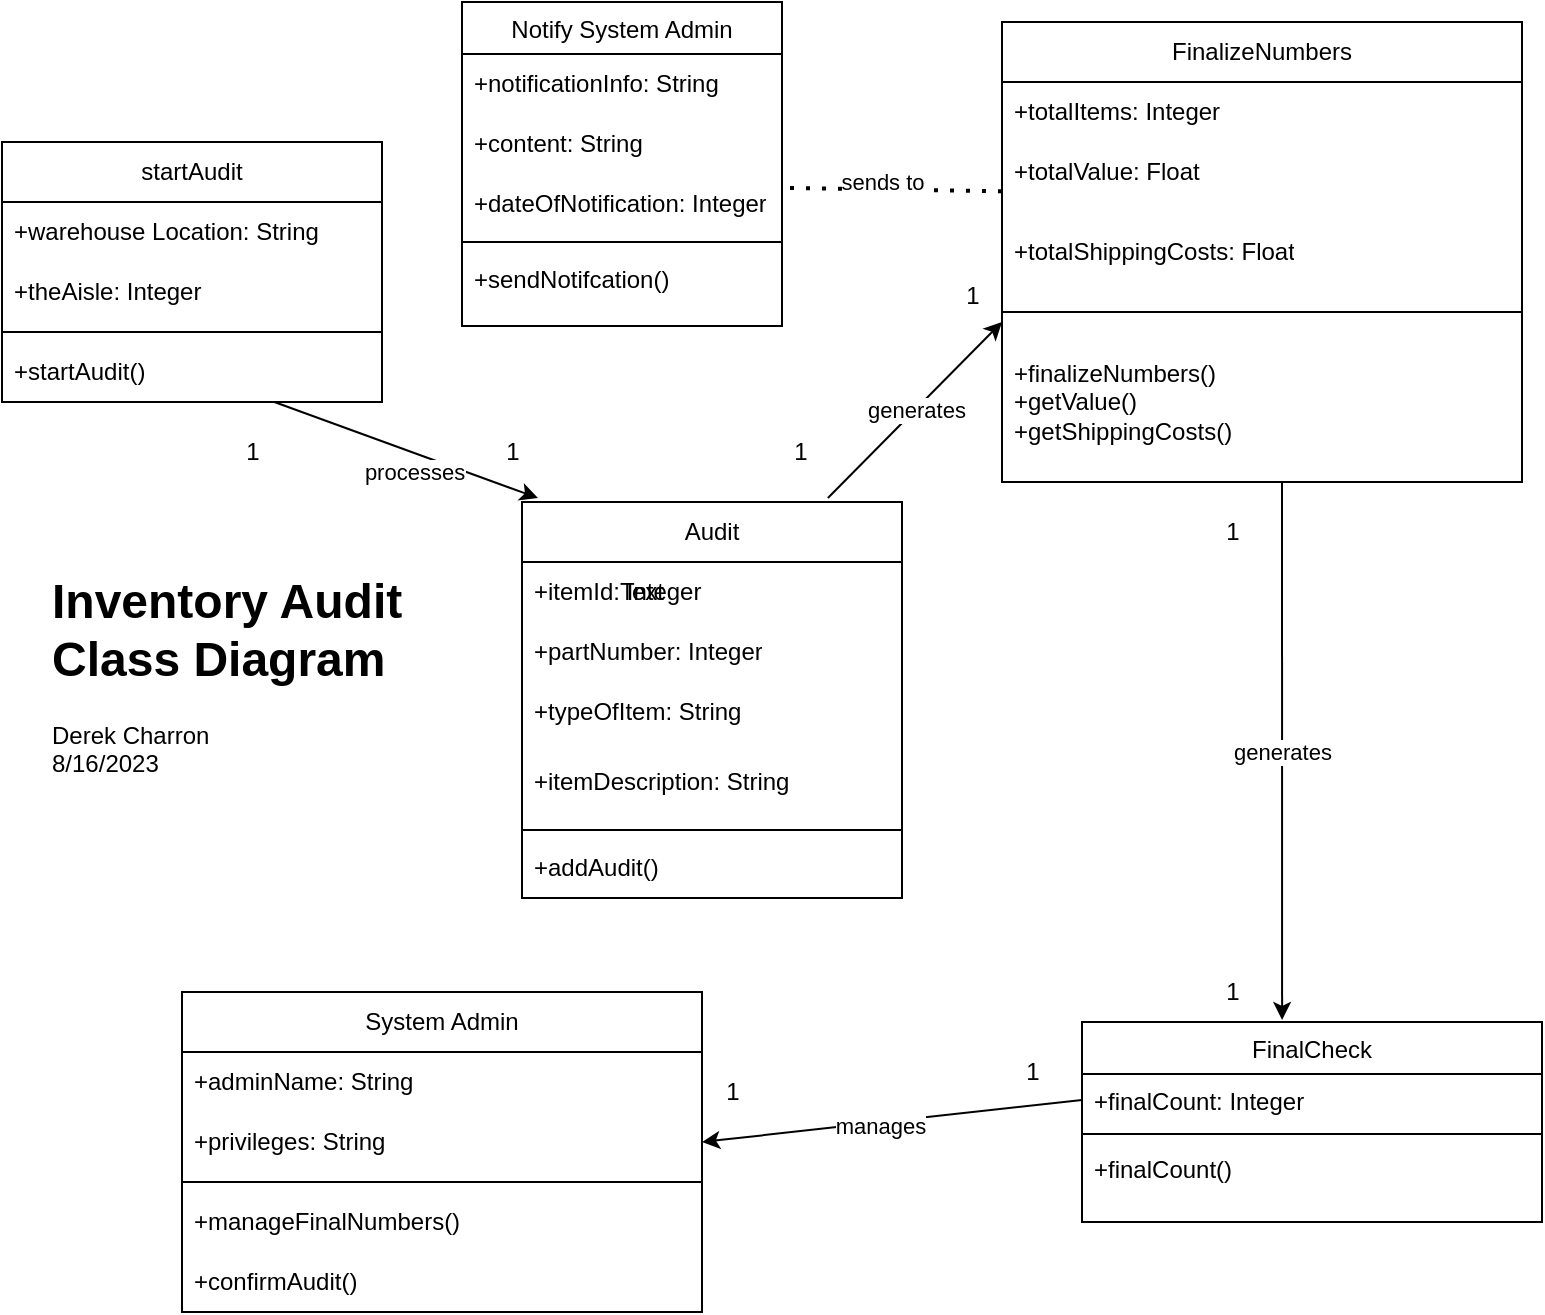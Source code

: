 <mxfile version="21.6.8" type="device">
  <diagram id="C5RBs43oDa-KdzZeNtuy" name="Page-1">
    <mxGraphModel dx="712" dy="748" grid="1" gridSize="10" guides="1" tooltips="1" connect="1" arrows="1" fold="1" page="1" pageScale="1" pageWidth="827" pageHeight="1169" math="0" shadow="0">
      <root>
        <mxCell id="WIyWlLk6GJQsqaUBKTNV-0" />
        <mxCell id="WIyWlLk6GJQsqaUBKTNV-1" parent="WIyWlLk6GJQsqaUBKTNV-0" />
        <mxCell id="zkfFHV4jXpPFQw0GAbJ--6" value="FinalCheck" style="swimlane;fontStyle=0;align=center;verticalAlign=top;childLayout=stackLayout;horizontal=1;startSize=26;horizontalStack=0;resizeParent=1;resizeLast=0;collapsible=1;marginBottom=0;rounded=0;shadow=0;strokeWidth=1;" parent="WIyWlLk6GJQsqaUBKTNV-1" vertex="1">
          <mxGeometry x="540" y="520" width="230" height="100" as="geometry">
            <mxRectangle x="130" y="380" width="160" height="26" as="alternateBounds" />
          </mxGeometry>
        </mxCell>
        <mxCell id="zkfFHV4jXpPFQw0GAbJ--7" value="+finalCount: Integer" style="text;align=left;verticalAlign=top;spacingLeft=4;spacingRight=4;overflow=hidden;rotatable=0;points=[[0,0.5],[1,0.5]];portConstraint=eastwest;" parent="zkfFHV4jXpPFQw0GAbJ--6" vertex="1">
          <mxGeometry y="26" width="230" height="26" as="geometry" />
        </mxCell>
        <mxCell id="zkfFHV4jXpPFQw0GAbJ--9" value="" style="line;html=1;strokeWidth=1;align=left;verticalAlign=middle;spacingTop=-1;spacingLeft=3;spacingRight=3;rotatable=0;labelPosition=right;points=[];portConstraint=eastwest;" parent="zkfFHV4jXpPFQw0GAbJ--6" vertex="1">
          <mxGeometry y="52" width="230" height="8" as="geometry" />
        </mxCell>
        <mxCell id="zkfFHV4jXpPFQw0GAbJ--11" value="+finalCount()" style="text;align=left;verticalAlign=top;spacingLeft=4;spacingRight=4;overflow=hidden;rotatable=0;points=[[0,0.5],[1,0.5]];portConstraint=eastwest;" parent="zkfFHV4jXpPFQw0GAbJ--6" vertex="1">
          <mxGeometry y="60" width="230" height="26" as="geometry" />
        </mxCell>
        <mxCell id="zkfFHV4jXpPFQw0GAbJ--13" value="Notify System Admin" style="swimlane;fontStyle=0;align=center;verticalAlign=top;childLayout=stackLayout;horizontal=1;startSize=26;horizontalStack=0;resizeParent=1;resizeLast=0;collapsible=1;marginBottom=0;rounded=0;shadow=0;strokeWidth=1;" parent="WIyWlLk6GJQsqaUBKTNV-1" vertex="1">
          <mxGeometry x="230" y="10" width="160" height="162" as="geometry">
            <mxRectangle x="340" y="380" width="170" height="26" as="alternateBounds" />
          </mxGeometry>
        </mxCell>
        <mxCell id="HP6U4_pWiqK05NF42Un7-58" value="+notificationInfo: String" style="text;strokeColor=none;fillColor=none;align=left;verticalAlign=middle;spacingLeft=4;spacingRight=4;overflow=hidden;points=[[0,0.5],[1,0.5]];portConstraint=eastwest;rotatable=0;whiteSpace=wrap;html=1;" vertex="1" parent="zkfFHV4jXpPFQw0GAbJ--13">
          <mxGeometry y="26" width="160" height="30" as="geometry" />
        </mxCell>
        <mxCell id="HP6U4_pWiqK05NF42Un7-59" value="+content: String" style="text;strokeColor=none;fillColor=none;align=left;verticalAlign=middle;spacingLeft=4;spacingRight=4;overflow=hidden;points=[[0,0.5],[1,0.5]];portConstraint=eastwest;rotatable=0;whiteSpace=wrap;html=1;" vertex="1" parent="zkfFHV4jXpPFQw0GAbJ--13">
          <mxGeometry y="56" width="160" height="30" as="geometry" />
        </mxCell>
        <mxCell id="HP6U4_pWiqK05NF42Un7-61" value="+dateOfNotification: Integer" style="text;strokeColor=none;fillColor=none;align=left;verticalAlign=middle;spacingLeft=4;spacingRight=4;overflow=hidden;points=[[0,0.5],[1,0.5]];portConstraint=eastwest;rotatable=0;whiteSpace=wrap;html=1;" vertex="1" parent="zkfFHV4jXpPFQw0GAbJ--13">
          <mxGeometry y="86" width="160" height="30" as="geometry" />
        </mxCell>
        <mxCell id="HP6U4_pWiqK05NF42Un7-63" value="" style="line;strokeWidth=1;fillColor=none;align=left;verticalAlign=middle;spacingTop=-1;spacingLeft=3;spacingRight=3;rotatable=0;labelPosition=right;points=[];portConstraint=eastwest;strokeColor=inherit;" vertex="1" parent="zkfFHV4jXpPFQw0GAbJ--13">
          <mxGeometry y="116" width="160" height="8" as="geometry" />
        </mxCell>
        <mxCell id="HP6U4_pWiqK05NF42Un7-62" value="+sendNotifcation()" style="text;strokeColor=none;fillColor=none;align=left;verticalAlign=middle;spacingLeft=4;spacingRight=4;overflow=hidden;points=[[0,0.5],[1,0.5]];portConstraint=eastwest;rotatable=0;whiteSpace=wrap;html=1;" vertex="1" parent="zkfFHV4jXpPFQw0GAbJ--13">
          <mxGeometry y="124" width="160" height="30" as="geometry" />
        </mxCell>
        <mxCell id="HP6U4_pWiqK05NF42Un7-2" value="Audit" style="swimlane;fontStyle=0;childLayout=stackLayout;horizontal=1;startSize=30;horizontalStack=0;resizeParent=1;resizeParentMax=0;resizeLast=0;collapsible=1;marginBottom=0;whiteSpace=wrap;html=1;" vertex="1" parent="WIyWlLk6GJQsqaUBKTNV-1">
          <mxGeometry x="260" y="260" width="190" height="198" as="geometry">
            <mxRectangle x="20" y="40" width="70" height="30" as="alternateBounds" />
          </mxGeometry>
        </mxCell>
        <mxCell id="HP6U4_pWiqK05NF42Un7-4" value="+itemId: Integer" style="text;strokeColor=none;fillColor=none;align=left;verticalAlign=middle;spacingLeft=4;spacingRight=4;overflow=hidden;points=[[0,0.5],[1,0.5]];portConstraint=eastwest;rotatable=0;whiteSpace=wrap;html=1;" vertex="1" parent="HP6U4_pWiqK05NF42Un7-2">
          <mxGeometry y="30" width="190" height="30" as="geometry" />
        </mxCell>
        <mxCell id="HP6U4_pWiqK05NF42Un7-5" value="+partNumber: Integer" style="text;strokeColor=none;fillColor=none;align=left;verticalAlign=middle;spacingLeft=4;spacingRight=4;overflow=hidden;points=[[0,0.5],[1,0.5]];portConstraint=eastwest;rotatable=0;whiteSpace=wrap;html=1;" vertex="1" parent="HP6U4_pWiqK05NF42Un7-2">
          <mxGeometry y="60" width="190" height="30" as="geometry" />
        </mxCell>
        <mxCell id="HP6U4_pWiqK05NF42Un7-12" value="+typeOfItem: String" style="text;strokeColor=none;fillColor=none;align=left;verticalAlign=middle;spacingLeft=4;spacingRight=4;overflow=hidden;points=[[0,0.5],[1,0.5]];portConstraint=eastwest;rotatable=0;whiteSpace=wrap;html=1;" vertex="1" parent="HP6U4_pWiqK05NF42Un7-2">
          <mxGeometry y="90" width="190" height="30" as="geometry" />
        </mxCell>
        <mxCell id="HP6U4_pWiqK05NF42Un7-15" value="+itemDescription: String" style="text;strokeColor=none;fillColor=none;align=left;verticalAlign=middle;spacingLeft=4;spacingRight=4;overflow=hidden;points=[[0,0.5],[1,0.5]];portConstraint=eastwest;rotatable=0;whiteSpace=wrap;html=1;" vertex="1" parent="HP6U4_pWiqK05NF42Un7-2">
          <mxGeometry y="120" width="190" height="40" as="geometry" />
        </mxCell>
        <mxCell id="HP6U4_pWiqK05NF42Un7-65" value="" style="line;strokeWidth=1;fillColor=none;align=left;verticalAlign=middle;spacingTop=-1;spacingLeft=3;spacingRight=3;rotatable=0;labelPosition=right;points=[];portConstraint=eastwest;strokeColor=inherit;" vertex="1" parent="HP6U4_pWiqK05NF42Un7-2">
          <mxGeometry y="160" width="190" height="8" as="geometry" />
        </mxCell>
        <mxCell id="HP6U4_pWiqK05NF42Un7-66" value="+addAudit()" style="text;strokeColor=none;fillColor=none;align=left;verticalAlign=middle;spacingLeft=4;spacingRight=4;overflow=hidden;points=[[0,0.5],[1,0.5]];portConstraint=eastwest;rotatable=0;whiteSpace=wrap;html=1;" vertex="1" parent="HP6U4_pWiqK05NF42Un7-2">
          <mxGeometry y="168" width="190" height="30" as="geometry" />
        </mxCell>
        <mxCell id="HP6U4_pWiqK05NF42Un7-22" value="startAudit" style="swimlane;fontStyle=0;childLayout=stackLayout;horizontal=1;startSize=30;horizontalStack=0;resizeParent=1;resizeParentMax=0;resizeLast=0;collapsible=1;marginBottom=0;whiteSpace=wrap;html=1;" vertex="1" parent="WIyWlLk6GJQsqaUBKTNV-1">
          <mxGeometry y="80" width="190" height="130" as="geometry" />
        </mxCell>
        <mxCell id="HP6U4_pWiqK05NF42Un7-23" value="+warehouse Location: String" style="text;strokeColor=none;fillColor=none;align=left;verticalAlign=middle;spacingLeft=4;spacingRight=4;overflow=hidden;points=[[0,0.5],[1,0.5]];portConstraint=eastwest;rotatable=0;whiteSpace=wrap;html=1;" vertex="1" parent="HP6U4_pWiqK05NF42Un7-22">
          <mxGeometry y="30" width="190" height="30" as="geometry" />
        </mxCell>
        <mxCell id="HP6U4_pWiqK05NF42Un7-25" value="+theAisle: Integer" style="text;strokeColor=none;fillColor=none;align=left;verticalAlign=middle;spacingLeft=4;spacingRight=4;overflow=hidden;points=[[0,0.5],[1,0.5]];portConstraint=eastwest;rotatable=0;whiteSpace=wrap;html=1;" vertex="1" parent="HP6U4_pWiqK05NF42Un7-22">
          <mxGeometry y="60" width="190" height="30" as="geometry" />
        </mxCell>
        <mxCell id="HP6U4_pWiqK05NF42Un7-47" value="" style="line;strokeWidth=1;fillColor=none;align=left;verticalAlign=middle;spacingTop=-1;spacingLeft=3;spacingRight=3;rotatable=0;labelPosition=right;points=[];portConstraint=eastwest;strokeColor=inherit;" vertex="1" parent="HP6U4_pWiqK05NF42Un7-22">
          <mxGeometry y="90" width="190" height="10" as="geometry" />
        </mxCell>
        <mxCell id="HP6U4_pWiqK05NF42Un7-50" value="+startAudit()" style="text;strokeColor=none;fillColor=none;align=left;verticalAlign=middle;spacingLeft=4;spacingRight=4;overflow=hidden;points=[[0,0.5],[1,0.5]];portConstraint=eastwest;rotatable=0;whiteSpace=wrap;html=1;" vertex="1" parent="HP6U4_pWiqK05NF42Un7-22">
          <mxGeometry y="100" width="190" height="30" as="geometry" />
        </mxCell>
        <mxCell id="HP6U4_pWiqK05NF42Un7-51" value="FinalizeNumbers" style="swimlane;fontStyle=0;childLayout=stackLayout;horizontal=1;startSize=30;horizontalStack=0;resizeParent=1;resizeParentMax=0;resizeLast=0;collapsible=1;marginBottom=0;whiteSpace=wrap;html=1;" vertex="1" parent="WIyWlLk6GJQsqaUBKTNV-1">
          <mxGeometry x="500" y="20" width="260" height="230" as="geometry" />
        </mxCell>
        <mxCell id="HP6U4_pWiqK05NF42Un7-52" value="+totalItems: Integer" style="text;strokeColor=none;fillColor=none;align=left;verticalAlign=middle;spacingLeft=4;spacingRight=4;overflow=hidden;points=[[0,0.5],[1,0.5]];portConstraint=eastwest;rotatable=0;whiteSpace=wrap;html=1;" vertex="1" parent="HP6U4_pWiqK05NF42Un7-51">
          <mxGeometry y="30" width="260" height="30" as="geometry" />
        </mxCell>
        <mxCell id="HP6U4_pWiqK05NF42Un7-53" value="+totalValue: Float" style="text;strokeColor=none;fillColor=none;align=left;verticalAlign=middle;spacingLeft=4;spacingRight=4;overflow=hidden;points=[[0,0.5],[1,0.5]];portConstraint=eastwest;rotatable=0;whiteSpace=wrap;html=1;" vertex="1" parent="HP6U4_pWiqK05NF42Un7-51">
          <mxGeometry y="60" width="260" height="30" as="geometry" />
        </mxCell>
        <mxCell id="HP6U4_pWiqK05NF42Un7-54" value="+totalShippingCosts: Float" style="text;strokeColor=none;fillColor=none;align=left;verticalAlign=middle;spacingLeft=4;spacingRight=4;overflow=hidden;points=[[0,0.5],[1,0.5]];portConstraint=eastwest;rotatable=0;whiteSpace=wrap;html=1;" vertex="1" parent="HP6U4_pWiqK05NF42Un7-51">
          <mxGeometry y="90" width="260" height="50" as="geometry" />
        </mxCell>
        <mxCell id="HP6U4_pWiqK05NF42Un7-55" value="" style="line;strokeWidth=1;fillColor=none;align=left;verticalAlign=middle;spacingTop=-1;spacingLeft=3;spacingRight=3;rotatable=0;labelPosition=right;points=[];portConstraint=eastwest;strokeColor=inherit;" vertex="1" parent="HP6U4_pWiqK05NF42Un7-51">
          <mxGeometry y="140" width="260" height="10" as="geometry" />
        </mxCell>
        <mxCell id="HP6U4_pWiqK05NF42Un7-57" value="+finalizeNumbers()&lt;br&gt;+getValue()&lt;br&gt;+getShippingCosts()" style="text;strokeColor=none;fillColor=none;align=left;verticalAlign=middle;spacingLeft=4;spacingRight=4;overflow=hidden;points=[[0,0.5],[1,0.5]];portConstraint=eastwest;rotatable=0;whiteSpace=wrap;html=1;" vertex="1" parent="HP6U4_pWiqK05NF42Un7-51">
          <mxGeometry y="150" width="260" height="80" as="geometry" />
        </mxCell>
        <mxCell id="HP6U4_pWiqK05NF42Un7-74" value="" style="endArrow=classic;html=1;rounded=0;entryX=0.042;entryY=-0.01;entryDx=0;entryDy=0;entryPerimeter=0;" edge="1" parent="WIyWlLk6GJQsqaUBKTNV-1" source="HP6U4_pWiqK05NF42Un7-50" target="HP6U4_pWiqK05NF42Un7-2">
          <mxGeometry relative="1" as="geometry">
            <mxPoint x="100" y="160" as="sourcePoint" />
            <mxPoint x="200" y="160" as="targetPoint" />
          </mxGeometry>
        </mxCell>
        <mxCell id="HP6U4_pWiqK05NF42Un7-75" value="processes" style="edgeLabel;resizable=0;html=1;align=center;verticalAlign=middle;" connectable="0" vertex="1" parent="HP6U4_pWiqK05NF42Un7-74">
          <mxGeometry relative="1" as="geometry">
            <mxPoint x="4" y="11" as="offset" />
          </mxGeometry>
        </mxCell>
        <mxCell id="HP6U4_pWiqK05NF42Un7-76" value="" style="endArrow=classic;html=1;rounded=0;entryX=0.435;entryY=-0.01;entryDx=0;entryDy=0;entryPerimeter=0;" edge="1" parent="WIyWlLk6GJQsqaUBKTNV-1" target="zkfFHV4jXpPFQw0GAbJ--6">
          <mxGeometry relative="1" as="geometry">
            <mxPoint x="640" y="250" as="sourcePoint" />
            <mxPoint x="648.09" y="523" as="targetPoint" />
          </mxGeometry>
        </mxCell>
        <mxCell id="HP6U4_pWiqK05NF42Un7-77" value="generates" style="edgeLabel;resizable=0;html=1;align=center;verticalAlign=middle;" connectable="0" vertex="1" parent="HP6U4_pWiqK05NF42Un7-76">
          <mxGeometry relative="1" as="geometry" />
        </mxCell>
        <mxCell id="HP6U4_pWiqK05NF42Un7-80" value="" style="endArrow=classic;html=1;rounded=0;exitX=0.805;exitY=-0.01;exitDx=0;exitDy=0;exitPerimeter=0;" edge="1" parent="WIyWlLk6GJQsqaUBKTNV-1" source="HP6U4_pWiqK05NF42Un7-2">
          <mxGeometry relative="1" as="geometry">
            <mxPoint x="406.01" y="230" as="sourcePoint" />
            <mxPoint x="500" y="170" as="targetPoint" />
          </mxGeometry>
        </mxCell>
        <mxCell id="HP6U4_pWiqK05NF42Un7-81" value="generates" style="edgeLabel;resizable=0;html=1;align=center;verticalAlign=middle;" connectable="0" vertex="1" parent="HP6U4_pWiqK05NF42Un7-80">
          <mxGeometry relative="1" as="geometry" />
        </mxCell>
        <mxCell id="HP6U4_pWiqK05NF42Un7-86" value="System Admin" style="swimlane;fontStyle=0;childLayout=stackLayout;horizontal=1;startSize=30;horizontalStack=0;resizeParent=1;resizeParentMax=0;resizeLast=0;collapsible=1;marginBottom=0;whiteSpace=wrap;html=1;" vertex="1" parent="WIyWlLk6GJQsqaUBKTNV-1">
          <mxGeometry x="90" y="505" width="260" height="160" as="geometry" />
        </mxCell>
        <mxCell id="HP6U4_pWiqK05NF42Un7-87" value="+adminName: String" style="text;strokeColor=none;fillColor=none;align=left;verticalAlign=middle;spacingLeft=4;spacingRight=4;overflow=hidden;points=[[0,0.5],[1,0.5]];portConstraint=eastwest;rotatable=0;whiteSpace=wrap;html=1;" vertex="1" parent="HP6U4_pWiqK05NF42Un7-86">
          <mxGeometry y="30" width="260" height="30" as="geometry" />
        </mxCell>
        <mxCell id="HP6U4_pWiqK05NF42Un7-88" value="+privileges: String" style="text;strokeColor=none;fillColor=none;align=left;verticalAlign=middle;spacingLeft=4;spacingRight=4;overflow=hidden;points=[[0,0.5],[1,0.5]];portConstraint=eastwest;rotatable=0;whiteSpace=wrap;html=1;" vertex="1" parent="HP6U4_pWiqK05NF42Un7-86">
          <mxGeometry y="60" width="260" height="30" as="geometry" />
        </mxCell>
        <mxCell id="HP6U4_pWiqK05NF42Un7-89" value="" style="line;strokeWidth=1;fillColor=none;align=left;verticalAlign=middle;spacingTop=-1;spacingLeft=3;spacingRight=3;rotatable=0;labelPosition=right;points=[];portConstraint=eastwest;strokeColor=inherit;" vertex="1" parent="HP6U4_pWiqK05NF42Un7-86">
          <mxGeometry y="90" width="260" height="10" as="geometry" />
        </mxCell>
        <mxCell id="HP6U4_pWiqK05NF42Un7-90" value="+manageFinalNumbers()" style="text;strokeColor=none;fillColor=none;align=left;verticalAlign=middle;spacingLeft=4;spacingRight=4;overflow=hidden;points=[[0,0.5],[1,0.5]];portConstraint=eastwest;rotatable=0;whiteSpace=wrap;html=1;" vertex="1" parent="HP6U4_pWiqK05NF42Un7-86">
          <mxGeometry y="100" width="260" height="30" as="geometry" />
        </mxCell>
        <mxCell id="HP6U4_pWiqK05NF42Un7-91" value="+confirmAudit()" style="text;strokeColor=none;fillColor=none;align=left;verticalAlign=middle;spacingLeft=4;spacingRight=4;overflow=hidden;points=[[0,0.5],[1,0.5]];portConstraint=eastwest;rotatable=0;whiteSpace=wrap;html=1;" vertex="1" parent="HP6U4_pWiqK05NF42Un7-86">
          <mxGeometry y="130" width="260" height="30" as="geometry" />
        </mxCell>
        <mxCell id="HP6U4_pWiqK05NF42Un7-97" value="" style="endArrow=classic;html=1;rounded=0;entryX=1;entryY=0.5;entryDx=0;entryDy=0;exitX=0;exitY=0.5;exitDx=0;exitDy=0;" edge="1" parent="WIyWlLk6GJQsqaUBKTNV-1" source="zkfFHV4jXpPFQw0GAbJ--7" target="HP6U4_pWiqK05NF42Un7-88">
          <mxGeometry relative="1" as="geometry">
            <mxPoint x="490" y="370" as="sourcePoint" />
            <mxPoint x="490" y="639" as="targetPoint" />
          </mxGeometry>
        </mxCell>
        <mxCell id="HP6U4_pWiqK05NF42Un7-99" value="manages" style="edgeLabel;html=1;align=center;verticalAlign=middle;resizable=0;points=[];" vertex="1" connectable="0" parent="HP6U4_pWiqK05NF42Un7-97">
          <mxGeometry x="0.065" y="2" relative="1" as="geometry">
            <mxPoint as="offset" />
          </mxGeometry>
        </mxCell>
        <mxCell id="HP6U4_pWiqK05NF42Un7-103" value="" style="endArrow=none;dashed=1;html=1;dashPattern=1 3;strokeWidth=2;rounded=0;entryX=-0.023;entryY=0.3;entryDx=0;entryDy=0;entryPerimeter=0;exitX=1.025;exitY=0.233;exitDx=0;exitDy=0;exitPerimeter=0;" edge="1" parent="WIyWlLk6GJQsqaUBKTNV-1" source="HP6U4_pWiqK05NF42Un7-61">
          <mxGeometry width="50" height="50" relative="1" as="geometry">
            <mxPoint x="390" y="100.004" as="sourcePoint" />
            <mxPoint x="500" y="104.63" as="targetPoint" />
          </mxGeometry>
        </mxCell>
        <mxCell id="HP6U4_pWiqK05NF42Un7-104" value="sends to" style="edgeLabel;html=1;align=center;verticalAlign=middle;resizable=0;points=[];" vertex="1" connectable="0" parent="HP6U4_pWiqK05NF42Un7-103">
          <mxGeometry x="-0.13" y="-6" relative="1" as="geometry">
            <mxPoint y="-10" as="offset" />
          </mxGeometry>
        </mxCell>
        <mxCell id="HP6U4_pWiqK05NF42Un7-105" value="&lt;h1&gt;Inventory Audit Class Diagram&lt;/h1&gt;&lt;div&gt;Derek Charron&lt;/div&gt;&lt;div&gt;8/16/2023&lt;/div&gt;&lt;div&gt;&lt;br&gt;&lt;/div&gt;" style="text;html=1;strokeColor=none;fillColor=none;spacing=5;spacingTop=-20;whiteSpace=wrap;overflow=hidden;rounded=0;" vertex="1" parent="WIyWlLk6GJQsqaUBKTNV-1">
          <mxGeometry x="20" y="290" width="190" height="120" as="geometry" />
        </mxCell>
        <mxCell id="HP6U4_pWiqK05NF42Un7-106" value="Text" style="text;html=1;strokeColor=none;fillColor=none;align=center;verticalAlign=middle;whiteSpace=wrap;rounded=0;" vertex="1" parent="WIyWlLk6GJQsqaUBKTNV-1">
          <mxGeometry x="290" y="290" width="60" height="30" as="geometry" />
        </mxCell>
        <mxCell id="HP6U4_pWiqK05NF42Un7-110" value="1" style="text;html=1;align=center;verticalAlign=middle;resizable=0;points=[];autosize=1;strokeColor=none;fillColor=none;" vertex="1" parent="WIyWlLk6GJQsqaUBKTNV-1">
          <mxGeometry x="240" y="220" width="30" height="30" as="geometry" />
        </mxCell>
        <mxCell id="HP6U4_pWiqK05NF42Un7-113" value="1" style="text;html=1;align=center;verticalAlign=middle;resizable=0;points=[];autosize=1;strokeColor=none;fillColor=none;" vertex="1" parent="WIyWlLk6GJQsqaUBKTNV-1">
          <mxGeometry x="470" y="142" width="30" height="30" as="geometry" />
        </mxCell>
        <mxCell id="HP6U4_pWiqK05NF42Un7-114" value="1" style="text;html=1;align=center;verticalAlign=middle;resizable=0;points=[];autosize=1;strokeColor=none;fillColor=none;" vertex="1" parent="WIyWlLk6GJQsqaUBKTNV-1">
          <mxGeometry x="600" y="490" width="30" height="30" as="geometry" />
        </mxCell>
        <mxCell id="HP6U4_pWiqK05NF42Un7-115" value="1" style="text;html=1;align=center;verticalAlign=middle;resizable=0;points=[];autosize=1;strokeColor=none;fillColor=none;" vertex="1" parent="WIyWlLk6GJQsqaUBKTNV-1">
          <mxGeometry x="350" y="540" width="30" height="30" as="geometry" />
        </mxCell>
        <mxCell id="HP6U4_pWiqK05NF42Un7-116" value="1" style="text;html=1;align=center;verticalAlign=middle;resizable=0;points=[];autosize=1;strokeColor=none;fillColor=none;" vertex="1" parent="WIyWlLk6GJQsqaUBKTNV-1">
          <mxGeometry x="110" y="220" width="30" height="30" as="geometry" />
        </mxCell>
        <mxCell id="HP6U4_pWiqK05NF42Un7-117" value="1" style="text;html=1;align=center;verticalAlign=middle;resizable=0;points=[];autosize=1;strokeColor=none;fillColor=none;" vertex="1" parent="WIyWlLk6GJQsqaUBKTNV-1">
          <mxGeometry x="500" y="530" width="30" height="30" as="geometry" />
        </mxCell>
        <mxCell id="HP6U4_pWiqK05NF42Un7-118" value="1" style="text;html=1;align=center;verticalAlign=middle;resizable=0;points=[];autosize=1;strokeColor=none;fillColor=none;" vertex="1" parent="WIyWlLk6GJQsqaUBKTNV-1">
          <mxGeometry x="600" y="260" width="30" height="30" as="geometry" />
        </mxCell>
        <mxCell id="HP6U4_pWiqK05NF42Un7-119" value="1" style="text;html=1;align=center;verticalAlign=middle;resizable=0;points=[];autosize=1;strokeColor=none;fillColor=none;" vertex="1" parent="WIyWlLk6GJQsqaUBKTNV-1">
          <mxGeometry x="384" y="220" width="30" height="30" as="geometry" />
        </mxCell>
      </root>
    </mxGraphModel>
  </diagram>
</mxfile>
